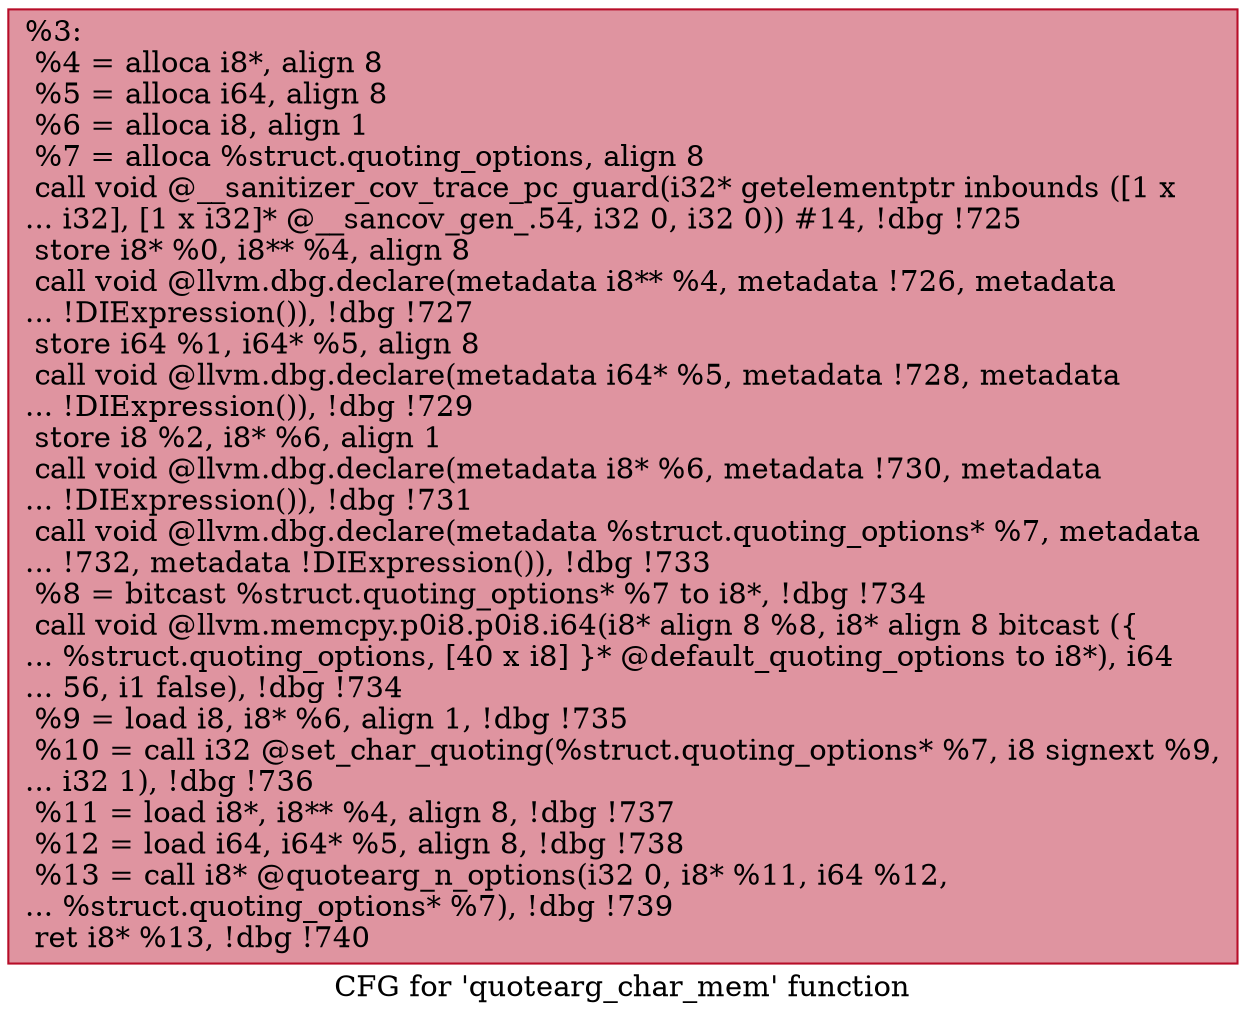 digraph "CFG for 'quotearg_char_mem' function" {
	label="CFG for 'quotearg_char_mem' function";

	Node0x555ee4e91810 [shape=record,color="#b70d28ff", style=filled, fillcolor="#b70d2870",label="{%3:\l  %4 = alloca i8*, align 8\l  %5 = alloca i64, align 8\l  %6 = alloca i8, align 1\l  %7 = alloca %struct.quoting_options, align 8\l  call void @__sanitizer_cov_trace_pc_guard(i32* getelementptr inbounds ([1 x\l... i32], [1 x i32]* @__sancov_gen_.54, i32 0, i32 0)) #14, !dbg !725\l  store i8* %0, i8** %4, align 8\l  call void @llvm.dbg.declare(metadata i8** %4, metadata !726, metadata\l... !DIExpression()), !dbg !727\l  store i64 %1, i64* %5, align 8\l  call void @llvm.dbg.declare(metadata i64* %5, metadata !728, metadata\l... !DIExpression()), !dbg !729\l  store i8 %2, i8* %6, align 1\l  call void @llvm.dbg.declare(metadata i8* %6, metadata !730, metadata\l... !DIExpression()), !dbg !731\l  call void @llvm.dbg.declare(metadata %struct.quoting_options* %7, metadata\l... !732, metadata !DIExpression()), !dbg !733\l  %8 = bitcast %struct.quoting_options* %7 to i8*, !dbg !734\l  call void @llvm.memcpy.p0i8.p0i8.i64(i8* align 8 %8, i8* align 8 bitcast (\{\l... %struct.quoting_options, [40 x i8] \}* @default_quoting_options to i8*), i64\l... 56, i1 false), !dbg !734\l  %9 = load i8, i8* %6, align 1, !dbg !735\l  %10 = call i32 @set_char_quoting(%struct.quoting_options* %7, i8 signext %9,\l... i32 1), !dbg !736\l  %11 = load i8*, i8** %4, align 8, !dbg !737\l  %12 = load i64, i64* %5, align 8, !dbg !738\l  %13 = call i8* @quotearg_n_options(i32 0, i8* %11, i64 %12,\l... %struct.quoting_options* %7), !dbg !739\l  ret i8* %13, !dbg !740\l}"];
}
